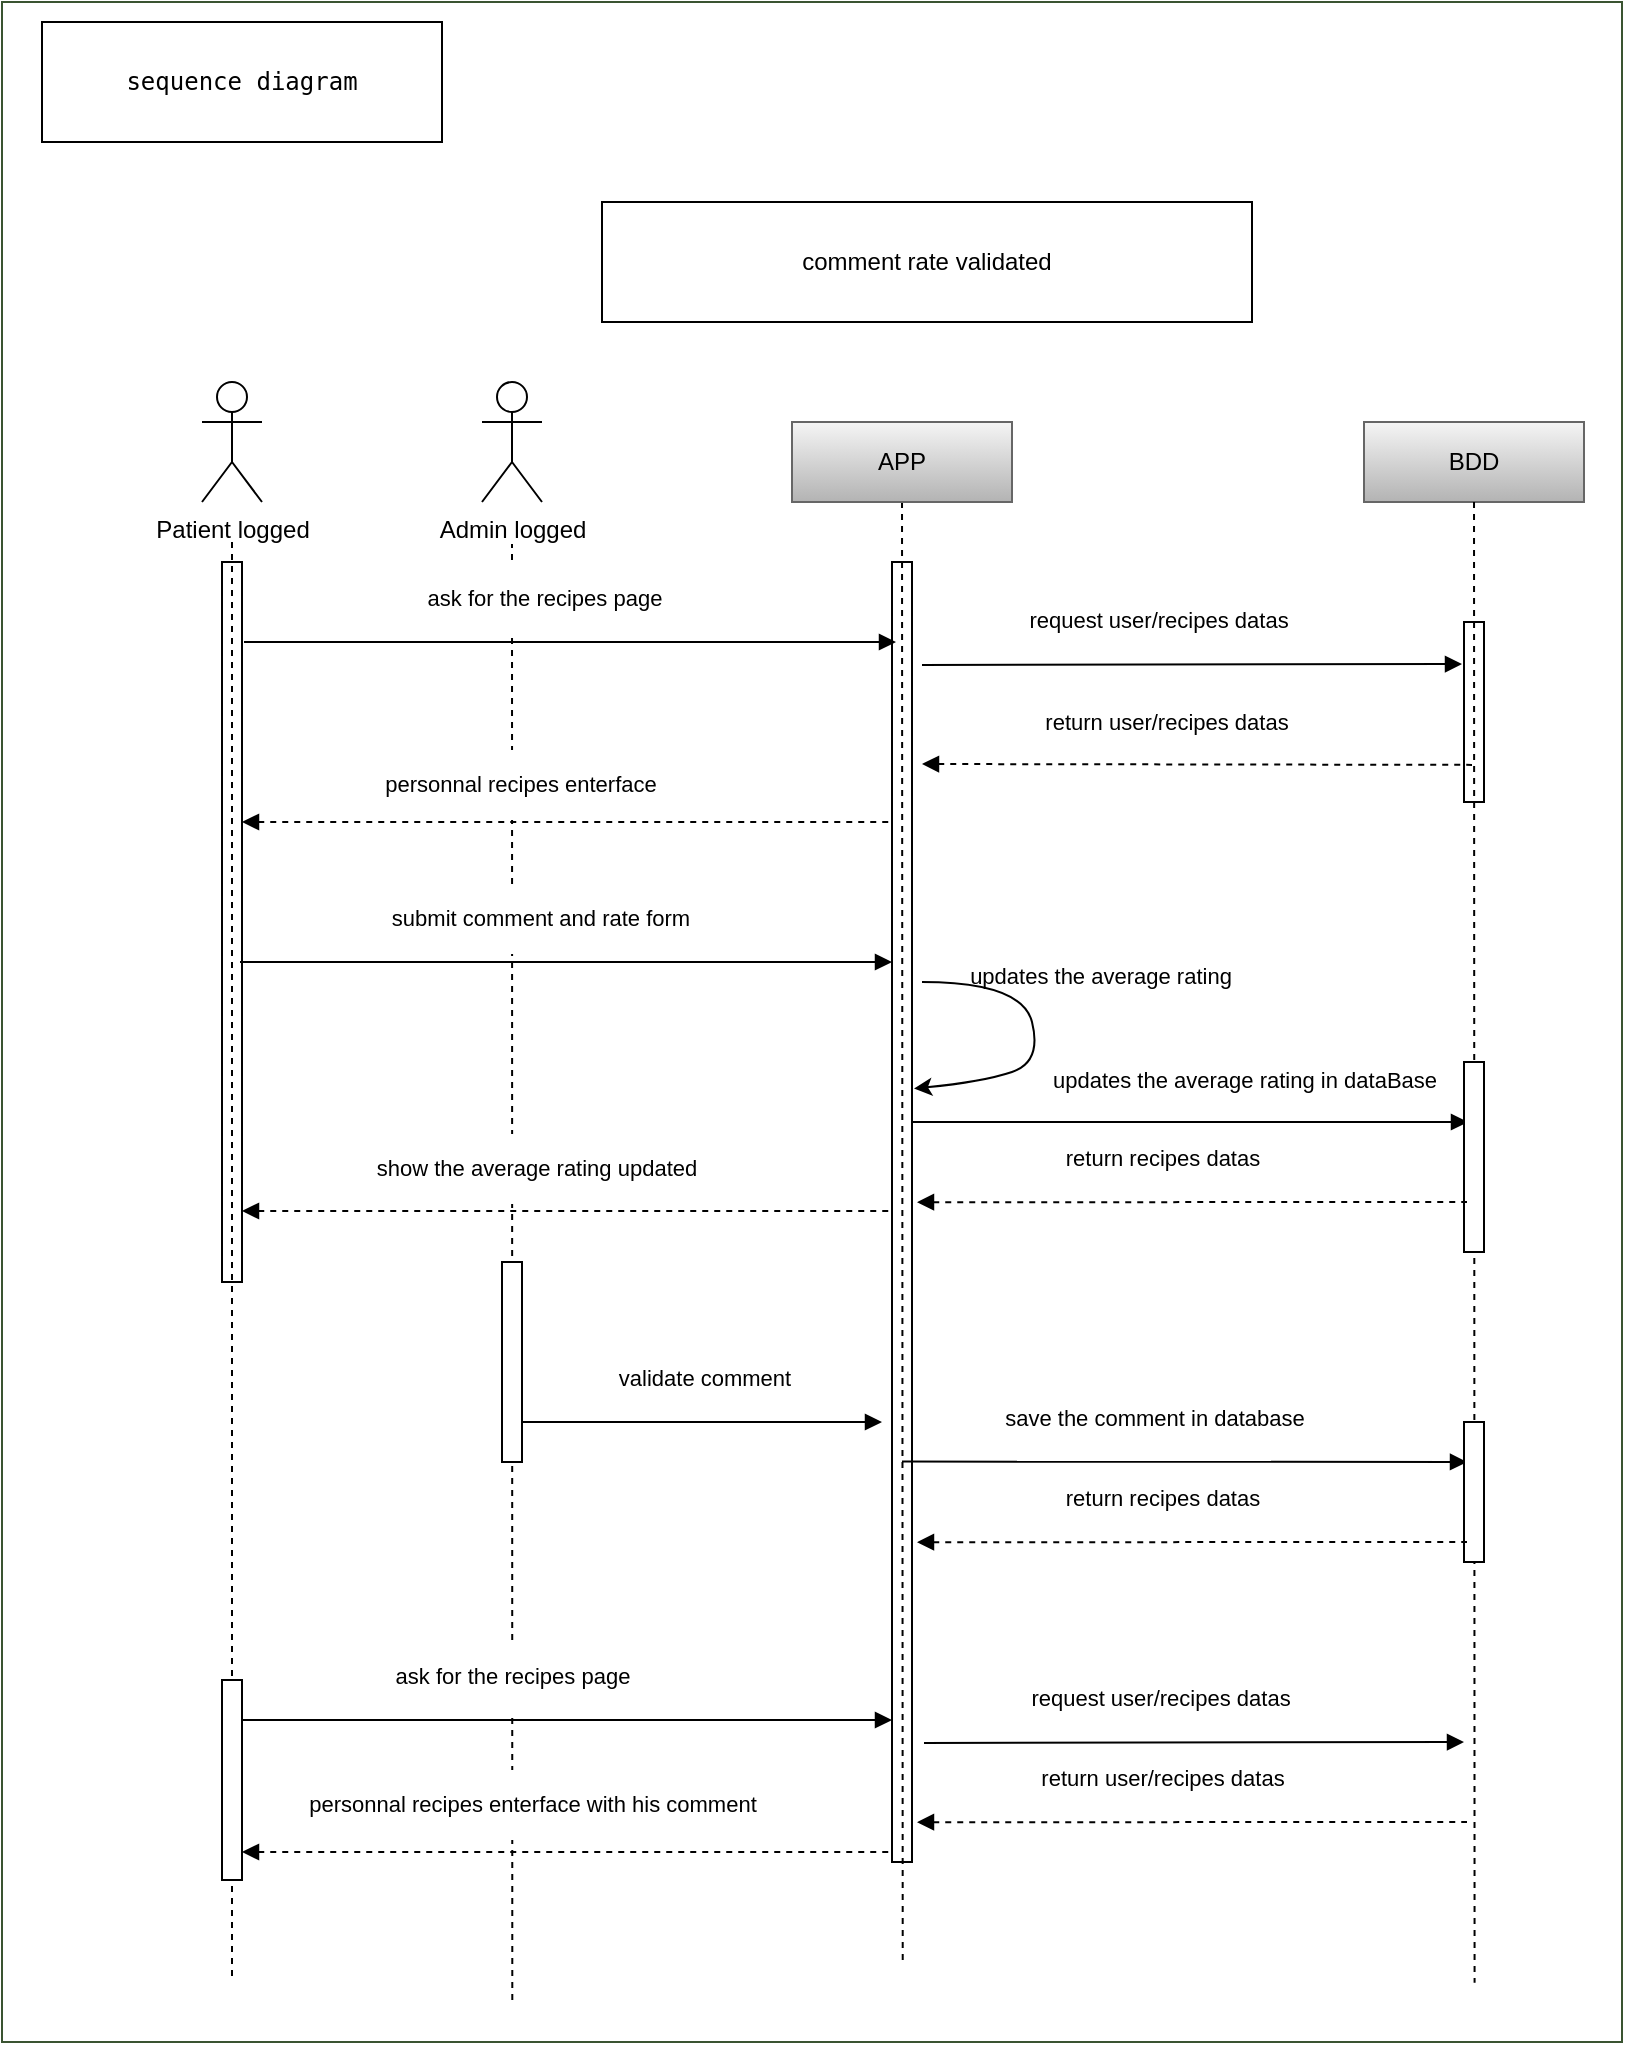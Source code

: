 <mxfile>
    <diagram id="AN1jI172gzFupl1CIArq" name="Page-1">
        <mxGraphModel dx="2258" dy="-1534" grid="1" gridSize="10" guides="1" tooltips="1" connect="1" arrows="1" fold="1" page="1" pageScale="1" pageWidth="827" pageHeight="1169" math="0" shadow="0">
            <root>
                <mxCell id="0"/>
                <mxCell id="1" parent="0"/>
                <mxCell id="153" value="diagramme de classes" style="rounded=0;whiteSpace=wrap;html=1;" vertex="1" parent="1">
                    <mxGeometry x="30" y="3450" width="200" height="60" as="geometry"/>
                </mxCell>
                <mxCell id="154" value="App" style="rounded=0;whiteSpace=wrap;html=1;fontFamily=Helvetica;fontSize=30;fontColor=#ffffff;verticalAlign=top;fillColor=#FFFFFF;strokeColor=#3A5431;backgroundOutline=0;" vertex="1" parent="1">
                    <mxGeometry x="-20" y="2760" width="810" height="1020" as="geometry"/>
                </mxCell>
                <mxCell id="155" value="&lt;pre dir=&quot;ltr&quot; data-ved=&quot;2ahUKEwjTnIHI8ouDAxXJUKQEHYWSAA4Q3ewLegQIBRAP&quot; style=&quot;text-align:left&quot; id=&quot;tw-target-text&quot; data-placeholder=&quot;Traduction&quot; class=&quot;tw-data-text tw-text-large tw-ta&quot;&gt;&lt;span lang=&quot;en&quot; class=&quot;Y2IQFc&quot;&gt;sequence diagram&lt;/span&gt;&lt;/pre&gt;" style="rounded=0;whiteSpace=wrap;html=1;fontColor=#000000;labelBackgroundColor=#FFFFFF;strokeColor=#000000;fillColor=#FFFFFF;" vertex="1" parent="1">
                    <mxGeometry y="2770" width="200" height="60" as="geometry"/>
                </mxCell>
                <mxCell id="156" value="Patient logged" style="shape=umlActor;verticalLabelPosition=bottom;verticalAlign=top;html=1;fontColor=#000000;labelBackgroundColor=#FFFFFF;strokeColor=#000000;" vertex="1" parent="1">
                    <mxGeometry x="80" y="2950" width="30" height="60" as="geometry"/>
                </mxCell>
                <mxCell id="157" value="" style="html=1;points=[];perimeter=orthogonalPerimeter;fontColor=#000000;labelBackgroundColor=#FFFFFF;" vertex="1" parent="1">
                    <mxGeometry x="90" y="3040" width="10" height="360" as="geometry"/>
                </mxCell>
                <mxCell id="158" value="" style="html=1;points=[];perimeter=orthogonalPerimeter;fontColor=#000000;labelBackgroundColor=#FFFFFF;" vertex="1" parent="1">
                    <mxGeometry x="425" y="3040" width="10" height="650" as="geometry"/>
                </mxCell>
                <mxCell id="159" value="" style="html=1;points=[];perimeter=orthogonalPerimeter;fontColor=#000000;labelBackgroundColor=#FFFFFF;" vertex="1" parent="1">
                    <mxGeometry x="711" y="3070" width="10" height="90" as="geometry"/>
                </mxCell>
                <mxCell id="160" style="edgeStyle=none;html=1;dashed=1;fontFamily=Helvetica;startArrow=none;startFill=0;endArrow=none;endFill=0;fontColor=#000000;labelBackgroundColor=#FFFFFF;strokeColor=#000000;entryX=0.556;entryY=0.961;entryDx=0;entryDy=0;entryPerimeter=0;" edge="1" parent="1" source="161" target="154">
                    <mxGeometry relative="1" as="geometry">
                        <mxPoint x="430" y="3550.0" as="targetPoint"/>
                    </mxGeometry>
                </mxCell>
                <mxCell id="161" value="APP" style="rounded=0;whiteSpace=wrap;html=1;labelBackgroundColor=none;fillColor=#f5f5f5;strokeColor=#666666;gradientColor=#b3b3b3;fontColor=#000000;" vertex="1" parent="1">
                    <mxGeometry x="375" y="2970" width="110" height="40" as="geometry"/>
                </mxCell>
                <mxCell id="162" value="BDD" style="rounded=0;whiteSpace=wrap;html=1;labelBackgroundColor=none;fillColor=#f5f5f5;strokeColor=#666666;gradientColor=#b3b3b3;fontColor=#000000;" vertex="1" parent="1">
                    <mxGeometry x="661" y="2970" width="110" height="40" as="geometry"/>
                </mxCell>
                <mxCell id="163" value="comment rate validated" style="rounded=0;whiteSpace=wrap;html=1;fontColor=#000000;labelBackgroundColor=#FFFFFF;fillColor=#FFFFFF;strokeColor=#000000;" vertex="1" parent="1">
                    <mxGeometry x="280" y="2860" width="325" height="60" as="geometry"/>
                </mxCell>
                <mxCell id="164" style="edgeStyle=none;html=1;endArrow=block;endFill=1;fontColor=#000000;labelBackgroundColor=#FFFFFF;strokeColor=#000000;" edge="1" parent="1">
                    <mxGeometry relative="1" as="geometry">
                        <mxPoint x="440.0" y="3091.44" as="sourcePoint"/>
                        <mxPoint x="710.0" y="3091" as="targetPoint"/>
                    </mxGeometry>
                </mxCell>
                <mxCell id="165" value="&lt;pre dir=&quot;ltr&quot; data-ved=&quot;2ahUKEwiWief8te6CAxUTfqQEHRUeBPsQ3ewLegQICBAP&quot; style=&quot;text-align:left&quot; id=&quot;tw-target-text&quot; data-placeholder=&quot;Traduction&quot; class=&quot;tw-data-text tw-text-large tw-ta&quot;&gt;&lt;font face=&quot;Helvetica&quot;&gt;request user/recipes datas&lt;/font&gt;&lt;/pre&gt;" style="edgeLabel;html=1;align=center;verticalAlign=middle;resizable=0;points=[];fontColor=#000000;labelBackgroundColor=#FFFFFF;" vertex="1" connectable="0" parent="164">
                    <mxGeometry x="0.172" y="-1" relative="1" as="geometry">
                        <mxPoint x="-40" y="-23" as="offset"/>
                    </mxGeometry>
                </mxCell>
                <mxCell id="166" style="edgeStyle=none;html=1;endArrow=none;endFill=0;startArrow=block;startFill=1;dashed=1;fontColor=#000000;labelBackgroundColor=#FFFFFF;strokeColor=#000000;" edge="1" parent="1">
                    <mxGeometry relative="1" as="geometry">
                        <mxPoint x="440.0" y="3141" as="sourcePoint"/>
                        <mxPoint x="715.0" y="3141.44" as="targetPoint"/>
                    </mxGeometry>
                </mxCell>
                <mxCell id="167" value="&lt;pre dir=&quot;ltr&quot; data-ved=&quot;2ahUKEwiWief8te6CAxUTfqQEHRUeBPsQ3ewLegQICBAP&quot; style=&quot;text-align:left&quot; id=&quot;tw-target-text&quot; data-placeholder=&quot;Traduction&quot; class=&quot;tw-data-text tw-text-large tw-ta&quot;&gt;&lt;font face=&quot;Helvetica&quot;&gt;return user/recipes datas&lt;/font&gt;&lt;/pre&gt;" style="edgeLabel;html=1;align=center;verticalAlign=middle;resizable=0;points=[];fontColor=#000000;labelBackgroundColor=#FFFFFF;" vertex="1" connectable="0" parent="166">
                    <mxGeometry x="0.172" y="-1" relative="1" as="geometry">
                        <mxPoint x="-39" y="-23" as="offset"/>
                    </mxGeometry>
                </mxCell>
                <mxCell id="168" value="&lt;br&gt;" style="edgeLabel;html=1;align=center;verticalAlign=middle;resizable=0;points=[];fontFamily=Helvetica;fontColor=#000000;labelBackgroundColor=#FFFFFF;" vertex="1" connectable="0" parent="166">
                    <mxGeometry x="0.683" y="-1" relative="1" as="geometry">
                        <mxPoint as="offset"/>
                    </mxGeometry>
                </mxCell>
                <mxCell id="169" style="edgeStyle=none;html=1;dashed=1;fontFamily=Helvetica;startArrow=none;startFill=0;endArrow=none;endFill=0;fontColor=#000000;labelBackgroundColor=#FFFFFF;strokeColor=#000000;entryX=0.315;entryY=0.98;entryDx=0;entryDy=0;entryPerimeter=0;" edge="1" parent="1" target="154">
                    <mxGeometry relative="1" as="geometry">
                        <mxPoint x="234.5" y="3550" as="targetPoint"/>
                        <mxPoint x="235.0" y="3030" as="sourcePoint"/>
                    </mxGeometry>
                </mxCell>
                <mxCell id="170" style="edgeStyle=none;html=1;entryX=0.1;entryY=0.073;entryDx=0;entryDy=0;entryPerimeter=0;endArrow=block;endFill=1;fontColor=#000000;labelBackgroundColor=#FFFFFF;strokeColor=#000000;" edge="1" parent="1">
                    <mxGeometry relative="1" as="geometry">
                        <mxPoint x="99" y="3240" as="sourcePoint"/>
                        <mxPoint x="425.0" y="3240" as="targetPoint"/>
                    </mxGeometry>
                </mxCell>
                <mxCell id="171" value="&lt;pre dir=&quot;ltr&quot; data-ved=&quot;2ahUKEwiWief8te6CAxUTfqQEHRUeBPsQ3ewLegQICBAP&quot; style=&quot;text-align:left&quot; id=&quot;tw-target-text&quot; data-placeholder=&quot;Traduction&quot; class=&quot;tw-data-text tw-text-large tw-ta&quot;&gt;&lt;span lang=&quot;en&quot; class=&quot;Y2IQFc&quot;&gt;&lt;font face=&quot;Helvetica&quot;&gt;submit comment and rate form&lt;/font&gt;&lt;/span&gt;&lt;/pre&gt;" style="edgeLabel;html=1;align=center;verticalAlign=middle;resizable=0;points=[];fontColor=#000000;labelBackgroundColor=#FFFFFF;" vertex="1" connectable="0" parent="170">
                    <mxGeometry x="0.172" y="-1" relative="1" as="geometry">
                        <mxPoint x="-41" y="-23" as="offset"/>
                    </mxGeometry>
                </mxCell>
                <mxCell id="172" style="edgeStyle=none;html=1;endArrow=block;endFill=1;fontColor=#000000;labelBackgroundColor=#FFFFFF;strokeColor=#000000;" edge="1" parent="1">
                    <mxGeometry relative="1" as="geometry">
                        <mxPoint x="435.5" y="3320" as="sourcePoint"/>
                        <mxPoint x="713.0" y="3320" as="targetPoint"/>
                    </mxGeometry>
                </mxCell>
                <mxCell id="173" value="&lt;pre dir=&quot;ltr&quot; data-ved=&quot;2ahUKEwiWief8te6CAxUTfqQEHRUeBPsQ3ewLegQICBAP&quot; style=&quot;text-align:left&quot; id=&quot;tw-target-text&quot; data-placeholder=&quot;Traduction&quot; class=&quot;tw-data-text tw-text-large tw-ta&quot;&gt;&lt;pre dir=&quot;ltr&quot; data-ved=&quot;2ahUKEwjTnIHI8ouDAxXJUKQEHYWSAA4Q3ewLegQIBRAP&quot; id=&quot;tw-target-text&quot; data-placeholder=&quot;Traduction&quot; class=&quot;tw-data-text tw-text-large tw-ta&quot;&gt;&lt;span lang=&quot;en&quot; class=&quot;Y2IQFc&quot;&gt;&lt;font face=&quot;Helvetica&quot;&gt;updates the average rating in dataBase&lt;/font&gt;&lt;/span&gt;&lt;/pre&gt;&lt;/pre&gt;" style="edgeLabel;html=1;align=center;verticalAlign=middle;resizable=0;points=[];fontColor=#000000;labelBackgroundColor=#FFFFFF;" vertex="1" connectable="0" parent="172">
                    <mxGeometry x="0.172" y="-1" relative="1" as="geometry">
                        <mxPoint x="3" y="-22" as="offset"/>
                    </mxGeometry>
                </mxCell>
                <mxCell id="174" value="Admin logged" style="shape=umlActor;verticalLabelPosition=bottom;verticalAlign=top;html=1;fontColor=#000000;labelBackgroundColor=#FFFFFF;strokeColor=#000000;" vertex="1" parent="1">
                    <mxGeometry x="220" y="2950" width="30" height="60" as="geometry"/>
                </mxCell>
                <mxCell id="175" value="" style="html=1;points=[];perimeter=orthogonalPerimeter;fontColor=#000000;labelBackgroundColor=#FFFFFF;" vertex="1" parent="1">
                    <mxGeometry x="230" y="3390" width="10" height="100" as="geometry"/>
                </mxCell>
                <mxCell id="176" style="edgeStyle=none;html=1;endArrow=block;endFill=1;fontColor=#000000;labelBackgroundColor=#FFFFFF;strokeColor=#000000;" edge="1" parent="1">
                    <mxGeometry relative="1" as="geometry">
                        <mxPoint x="240.0" y="3470" as="sourcePoint"/>
                        <mxPoint x="420.0" y="3470" as="targetPoint"/>
                    </mxGeometry>
                </mxCell>
                <mxCell id="177" value="&lt;pre dir=&quot;ltr&quot; data-ved=&quot;2ahUKEwiWief8te6CAxUTfqQEHRUeBPsQ3ewLegQICBAP&quot; style=&quot;text-align:left&quot; id=&quot;tw-target-text&quot; data-placeholder=&quot;Traduction&quot; class=&quot;tw-data-text tw-text-large tw-ta&quot;&gt;&lt;span lang=&quot;en&quot; class=&quot;Y2IQFc&quot;&gt;&lt;font face=&quot;Helvetica&quot;&gt;validate comment&lt;/font&gt;&lt;/span&gt;&lt;/pre&gt;" style="edgeLabel;html=1;align=center;verticalAlign=middle;resizable=0;points=[];fontColor=#000000;labelBackgroundColor=#FFFFFF;" vertex="1" connectable="0" parent="176">
                    <mxGeometry x="0.172" y="-1" relative="1" as="geometry">
                        <mxPoint x="-15" y="-23" as="offset"/>
                    </mxGeometry>
                </mxCell>
                <mxCell id="178" value="&lt;pre dir=&quot;ltr&quot; data-ved=&quot;2ahUKEwiWief8te6CAxUTfqQEHRUeBPsQ3ewLegQICBAP&quot; style=&quot;text-align:left&quot; id=&quot;tw-target-text&quot; data-placeholder=&quot;Traduction&quot; class=&quot;tw-data-text tw-text-large tw-ta&quot;&gt;&lt;div class=&quot;QmZWSe&quot;&gt;&lt;div class=&quot;DHcWmd&quot;&gt;&lt;/div&gt;&lt;/div&gt;&lt;div class=&quot;oSioSc&quot;&gt;&lt;div id=&quot;tw-target&quot;&gt;&lt;div data-entityname=&quot;Google Translate&quot; data-attrid=&quot;tw-targetArea&quot; class=&quot;g9WsWb PZPZlf&quot; id=&quot;kAz1tf&quot;&gt;&lt;div tabindex=&quot;0&quot; id=&quot;tw-target-text-container&quot; class=&quot;tw-ta-container F0azHf tw-nfl&quot;&gt;&lt;pre dir=&quot;ltr&quot; data-ved=&quot;2ahUKEwjTnIHI8ouDAxXJUKQEHYWSAA4Q3ewLegQIBRAP&quot; id=&quot;tw-target-text&quot; data-placeholder=&quot;Traduction&quot; class=&quot;tw-data-text tw-text-large tw-ta&quot;&gt;&lt;span lang=&quot;en&quot; class=&quot;Y2IQFc&quot;&gt;&lt;font face=&quot;Helvetica&quot;&gt;updates the average rating&lt;/font&gt;&lt;/span&gt;&lt;/pre&gt;&lt;/div&gt;&lt;/div&gt;&lt;/div&gt;&lt;/div&gt;&lt;/pre&gt;" style="edgeLabel;html=1;align=center;verticalAlign=middle;resizable=0;points=[];fontColor=#000000;labelBackgroundColor=none;" vertex="1" connectable="0" parent="1">
                    <mxGeometry x="485" y="2820" as="geometry">
                        <mxPoint x="44" y="427" as="offset"/>
                    </mxGeometry>
                </mxCell>
                <mxCell id="179" style="edgeStyle=none;html=1;entryX=0.1;entryY=0.073;entryDx=0;entryDy=0;entryPerimeter=0;endArrow=none;endFill=0;startArrow=block;startFill=1;dashed=1;fontColor=#000000;labelBackgroundColor=#FFFFFF;strokeColor=#000000;" edge="1" parent="1" source="157">
                    <mxGeometry relative="1" as="geometry">
                        <mxPoint x="239.667" y="3360" as="sourcePoint"/>
                        <mxPoint x="425.0" y="3364.5" as="targetPoint"/>
                    </mxGeometry>
                </mxCell>
                <mxCell id="180" value="&lt;pre dir=&quot;ltr&quot; data-ved=&quot;2ahUKEwiWief8te6CAxUTfqQEHRUeBPsQ3ewLegQICBAP&quot; style=&quot;text-align:left&quot; id=&quot;tw-target-text&quot; data-placeholder=&quot;Traduction&quot; class=&quot;tw-data-text tw-text-large tw-ta&quot;&gt;&lt;font face=&quot;Helvetica&quot;&gt;show the average rating updated&lt;/font&gt;&lt;/pre&gt;" style="edgeLabel;html=1;align=center;verticalAlign=middle;resizable=0;points=[];fontColor=#000000;labelBackgroundColor=#FFFFFF;" vertex="1" connectable="0" parent="179">
                    <mxGeometry x="0.172" y="-1" relative="1" as="geometry">
                        <mxPoint x="-44" y="-23" as="offset"/>
                    </mxGeometry>
                </mxCell>
                <mxCell id="181" style="edgeStyle=none;html=1;entryX=0.1;entryY=0.073;entryDx=0;entryDy=0;entryPerimeter=0;endArrow=block;endFill=1;fontColor=#000000;labelBackgroundColor=#FFFFFF;strokeColor=#000000;" edge="1" parent="1">
                    <mxGeometry relative="1" as="geometry">
                        <mxPoint x="101" y="3080" as="sourcePoint"/>
                        <mxPoint x="427" y="3080" as="targetPoint"/>
                    </mxGeometry>
                </mxCell>
                <mxCell id="182" value="&lt;pre dir=&quot;ltr&quot; data-ved=&quot;2ahUKEwiWief8te6CAxUTfqQEHRUeBPsQ3ewLegQICBAP&quot; style=&quot;text-align:left&quot; id=&quot;tw-target-text&quot; data-placeholder=&quot;Traduction&quot; class=&quot;tw-data-text tw-text-large tw-ta&quot;&gt;&lt;span lang=&quot;en&quot; class=&quot;Y2IQFc&quot;&gt;&lt;font face=&quot;Helvetica&quot;&gt;ask for the recipes page&lt;/font&gt;&lt;/span&gt;&lt;/pre&gt;" style="edgeLabel;html=1;align=center;verticalAlign=middle;resizable=0;points=[];fontColor=#000000;labelBackgroundColor=#FFFFFF;" vertex="1" connectable="0" parent="181">
                    <mxGeometry x="0.172" y="-1" relative="1" as="geometry">
                        <mxPoint x="-41" y="-23" as="offset"/>
                    </mxGeometry>
                </mxCell>
                <mxCell id="183" style="edgeStyle=none;html=1;entryX=0.1;entryY=0.073;entryDx=0;entryDy=0;entryPerimeter=0;endArrow=none;endFill=0;startArrow=block;startFill=1;dashed=1;fontColor=#000000;labelBackgroundColor=#FFFFFF;strokeColor=#000000;" edge="1" parent="1">
                    <mxGeometry relative="1" as="geometry">
                        <mxPoint x="100.0" y="3170" as="sourcePoint"/>
                        <mxPoint x="425.0" y="3170" as="targetPoint"/>
                    </mxGeometry>
                </mxCell>
                <mxCell id="184" value="&lt;pre dir=&quot;ltr&quot; data-ved=&quot;2ahUKEwiWief8te6CAxUTfqQEHRUeBPsQ3ewLegQICBAP&quot; style=&quot;text-align:left&quot; id=&quot;tw-target-text&quot; data-placeholder=&quot;Traduction&quot; class=&quot;tw-data-text tw-text-large tw-ta&quot;&gt;&lt;font face=&quot;Helvetica&quot;&gt;personnal recipes enterface&lt;/font&gt;&lt;/pre&gt;" style="edgeLabel;html=1;align=center;verticalAlign=middle;resizable=0;points=[];fontColor=#000000;labelBackgroundColor=#FFFFFF;" vertex="1" connectable="0" parent="183">
                    <mxGeometry x="0.172" y="-1" relative="1" as="geometry">
                        <mxPoint x="-52" y="-20" as="offset"/>
                    </mxGeometry>
                </mxCell>
                <mxCell id="185" value="" style="curved=1;endArrow=classic;html=1;fontFamily=Helvetica;entryX=1.1;entryY=0.405;entryDx=0;entryDy=0;entryPerimeter=0;strokeColor=#000000;" edge="1" parent="1" target="158">
                    <mxGeometry width="50" height="50" relative="1" as="geometry">
                        <mxPoint x="440.0" y="3250" as="sourcePoint"/>
                        <mxPoint x="550" y="3340" as="targetPoint"/>
                        <Array as="points">
                            <mxPoint x="490" y="3250"/>
                            <mxPoint x="500" y="3290"/>
                            <mxPoint x="470" y="3300"/>
                        </Array>
                    </mxGeometry>
                </mxCell>
                <mxCell id="186" style="edgeStyle=none;html=1;endArrow=block;endFill=1;fontColor=#000000;labelBackgroundColor=#FFFFFF;strokeColor=#000000;exitX=0.5;exitY=0.692;exitDx=0;exitDy=0;exitPerimeter=0;" edge="1" parent="1" source="158">
                    <mxGeometry relative="1" as="geometry">
                        <mxPoint x="442.5" y="3490.44" as="sourcePoint"/>
                        <mxPoint x="712.5" y="3490" as="targetPoint"/>
                    </mxGeometry>
                </mxCell>
                <mxCell id="187" value="save the comment in database" style="edgeLabel;html=1;align=center;verticalAlign=middle;resizable=0;points=[];fontColor=#000000;labelBackgroundColor=#FFFFFF;" vertex="1" connectable="0" parent="186">
                    <mxGeometry x="0.172" y="-1" relative="1" as="geometry">
                        <mxPoint x="-40" y="-23" as="offset"/>
                    </mxGeometry>
                </mxCell>
                <mxCell id="188" style="edgeStyle=none;html=1;entryX=0.1;entryY=0.073;entryDx=0;entryDy=0;entryPerimeter=0;endArrow=block;endFill=1;fontColor=#000000;labelBackgroundColor=#FFFFFF;strokeColor=#000000;" edge="1" parent="1">
                    <mxGeometry relative="1" as="geometry">
                        <mxPoint x="99" y="3619" as="sourcePoint"/>
                        <mxPoint x="425.0" y="3619" as="targetPoint"/>
                    </mxGeometry>
                </mxCell>
                <mxCell id="189" value="&lt;pre dir=&quot;ltr&quot; data-ved=&quot;2ahUKEwiWief8te6CAxUTfqQEHRUeBPsQ3ewLegQICBAP&quot; style=&quot;text-align:left&quot; id=&quot;tw-target-text&quot; data-placeholder=&quot;Traduction&quot; class=&quot;tw-data-text tw-text-large tw-ta&quot;&gt;&lt;span lang=&quot;en&quot; class=&quot;Y2IQFc&quot;&gt;&lt;font face=&quot;Helvetica&quot;&gt;ask for the recipes page&lt;/font&gt;&lt;/span&gt;&lt;/pre&gt;" style="edgeLabel;html=1;align=center;verticalAlign=middle;resizable=0;points=[];fontColor=#000000;labelBackgroundColor=#FFFFFF;" vertex="1" connectable="0" parent="188">
                    <mxGeometry x="0.172" y="-1" relative="1" as="geometry">
                        <mxPoint x="-55" y="-23" as="offset"/>
                    </mxGeometry>
                </mxCell>
                <mxCell id="190" style="edgeStyle=none;html=1;entryX=0.1;entryY=0.073;entryDx=0;entryDy=0;entryPerimeter=0;endArrow=none;endFill=0;startArrow=block;startFill=1;dashed=1;fontColor=#000000;labelBackgroundColor=#FFFFFF;strokeColor=#000000;exitX=1;exitY=0.7;exitDx=0;exitDy=0;exitPerimeter=0;" edge="1" parent="1">
                    <mxGeometry relative="1" as="geometry">
                        <mxPoint x="100.0" y="3685" as="sourcePoint"/>
                        <mxPoint x="425.0" y="3685" as="targetPoint"/>
                    </mxGeometry>
                </mxCell>
                <mxCell id="191" value="&lt;pre dir=&quot;ltr&quot; data-ved=&quot;2ahUKEwiWief8te6CAxUTfqQEHRUeBPsQ3ewLegQICBAP&quot; style=&quot;text-align:left&quot; id=&quot;tw-target-text&quot; data-placeholder=&quot;Traduction&quot; class=&quot;tw-data-text tw-text-large tw-ta&quot;&gt;&lt;font face=&quot;Helvetica&quot;&gt;personnal recipes enterface with his comment&lt;/font&gt;&lt;/pre&gt;" style="edgeLabel;html=1;align=center;verticalAlign=middle;resizable=0;points=[];fontColor=#000000;labelBackgroundColor=#FFFFFF;" vertex="1" connectable="0" parent="190">
                    <mxGeometry x="0.172" y="-1" relative="1" as="geometry">
                        <mxPoint x="-46" y="-25" as="offset"/>
                    </mxGeometry>
                </mxCell>
                <mxCell id="192" value="" style="edgeStyle=none;html=1;dashed=1;fontFamily=Helvetica;startArrow=none;startFill=0;endArrow=none;endFill=0;fontColor=#000000;labelBackgroundColor=#FFFFFF;strokeColor=#000000;entryX=0.909;entryY=0.971;entryDx=0;entryDy=0;entryPerimeter=0;" edge="1" parent="1" source="162" target="154">
                    <mxGeometry relative="1" as="geometry">
                        <mxPoint x="715.656" y="3660.24" as="targetPoint"/>
                        <mxPoint x="715.99" y="3010" as="sourcePoint"/>
                    </mxGeometry>
                </mxCell>
                <mxCell id="193" value="" style="html=1;points=[];perimeter=orthogonalPerimeter;fontColor=#000000;labelBackgroundColor=#FFFFFF;" vertex="1" parent="1">
                    <mxGeometry x="711" y="3290" width="10" height="95" as="geometry"/>
                </mxCell>
                <mxCell id="194" value="" style="html=1;points=[];perimeter=orthogonalPerimeter;fontColor=#000000;labelBackgroundColor=#FFFFFF;" vertex="1" parent="1">
                    <mxGeometry x="711" y="3470" width="10" height="70" as="geometry"/>
                </mxCell>
                <mxCell id="195" style="edgeStyle=none;html=1;endArrow=none;endFill=0;startArrow=block;startFill=1;dashed=1;exitX=1.5;exitY=0.523;exitDx=0;exitDy=0;exitPerimeter=0;fontColor=#000000;labelBackgroundColor=#FFFFFF;strokeColor=#000000;" edge="1" parent="1">
                    <mxGeometry relative="1" as="geometry">
                        <mxPoint x="437.5" y="3360.12" as="sourcePoint"/>
                        <mxPoint x="712.5" y="3360" as="targetPoint"/>
                    </mxGeometry>
                </mxCell>
                <mxCell id="196" value="&lt;pre dir=&quot;ltr&quot; data-ved=&quot;2ahUKEwiWief8te6CAxUTfqQEHRUeBPsQ3ewLegQICBAP&quot; style=&quot;text-align:left&quot; id=&quot;tw-target-text&quot; data-placeholder=&quot;Traduction&quot; class=&quot;tw-data-text tw-text-large tw-ta&quot;&gt;&lt;font face=&quot;Helvetica&quot;&gt;return recipes datas&lt;/font&gt;&lt;/pre&gt;" style="edgeLabel;html=1;align=center;verticalAlign=middle;resizable=0;points=[];fontColor=#000000;labelBackgroundColor=#FFFFFF;" vertex="1" connectable="0" parent="195">
                    <mxGeometry x="0.172" y="-1" relative="1" as="geometry">
                        <mxPoint x="-39" y="-23" as="offset"/>
                    </mxGeometry>
                </mxCell>
                <mxCell id="197" value="&lt;br&gt;" style="edgeLabel;html=1;align=center;verticalAlign=middle;resizable=0;points=[];fontFamily=Helvetica;fontColor=#000000;labelBackgroundColor=#FFFFFF;" vertex="1" connectable="0" parent="195">
                    <mxGeometry x="0.683" y="-1" relative="1" as="geometry">
                        <mxPoint as="offset"/>
                    </mxGeometry>
                </mxCell>
                <mxCell id="198" style="edgeStyle=none;html=1;endArrow=none;endFill=0;startArrow=block;startFill=1;dashed=1;exitX=1.5;exitY=0.523;exitDx=0;exitDy=0;exitPerimeter=0;fontColor=#000000;labelBackgroundColor=#FFFFFF;strokeColor=#000000;" edge="1" parent="1">
                    <mxGeometry relative="1" as="geometry">
                        <mxPoint x="437.5" y="3530.12" as="sourcePoint"/>
                        <mxPoint x="712.5" y="3530" as="targetPoint"/>
                    </mxGeometry>
                </mxCell>
                <mxCell id="199" value="&lt;pre dir=&quot;ltr&quot; data-ved=&quot;2ahUKEwiWief8te6CAxUTfqQEHRUeBPsQ3ewLegQICBAP&quot; style=&quot;text-align:left&quot; id=&quot;tw-target-text&quot; data-placeholder=&quot;Traduction&quot; class=&quot;tw-data-text tw-text-large tw-ta&quot;&gt;&lt;font face=&quot;Helvetica&quot;&gt;return recipes datas&lt;/font&gt;&lt;/pre&gt;" style="edgeLabel;html=1;align=center;verticalAlign=middle;resizable=0;points=[];fontColor=#000000;labelBackgroundColor=#FFFFFF;" vertex="1" connectable="0" parent="198">
                    <mxGeometry x="0.172" y="-1" relative="1" as="geometry">
                        <mxPoint x="-39" y="-23" as="offset"/>
                    </mxGeometry>
                </mxCell>
                <mxCell id="200" value="&lt;br&gt;" style="edgeLabel;html=1;align=center;verticalAlign=middle;resizable=0;points=[];fontFamily=Helvetica;fontColor=#000000;labelBackgroundColor=#FFFFFF;" vertex="1" connectable="0" parent="198">
                    <mxGeometry x="0.683" y="-1" relative="1" as="geometry">
                        <mxPoint as="offset"/>
                    </mxGeometry>
                </mxCell>
                <mxCell id="201" style="edgeStyle=none;html=1;endArrow=block;endFill=1;fontColor=#000000;labelBackgroundColor=#FFFFFF;strokeColor=#000000;" edge="1" parent="1">
                    <mxGeometry relative="1" as="geometry">
                        <mxPoint x="441" y="3630.44" as="sourcePoint"/>
                        <mxPoint x="711" y="3630" as="targetPoint"/>
                    </mxGeometry>
                </mxCell>
                <mxCell id="202" value="&lt;pre dir=&quot;ltr&quot; data-ved=&quot;2ahUKEwiWief8te6CAxUTfqQEHRUeBPsQ3ewLegQICBAP&quot; style=&quot;text-align:left&quot; id=&quot;tw-target-text&quot; data-placeholder=&quot;Traduction&quot; class=&quot;tw-data-text tw-text-large tw-ta&quot;&gt;&lt;font face=&quot;Helvetica&quot;&gt;request user/recipes datas&lt;/font&gt;&lt;/pre&gt;" style="edgeLabel;html=1;align=center;verticalAlign=middle;resizable=0;points=[];fontColor=#000000;labelBackgroundColor=#FFFFFF;" vertex="1" connectable="0" parent="201">
                    <mxGeometry x="0.172" y="-1" relative="1" as="geometry">
                        <mxPoint x="-40" y="-23" as="offset"/>
                    </mxGeometry>
                </mxCell>
                <mxCell id="203" style="edgeStyle=none;html=1;endArrow=none;endFill=0;startArrow=block;startFill=1;dashed=1;exitX=1.5;exitY=0.523;exitDx=0;exitDy=0;exitPerimeter=0;fontColor=#000000;labelBackgroundColor=#FFFFFF;strokeColor=#000000;" edge="1" parent="1">
                    <mxGeometry relative="1" as="geometry">
                        <mxPoint x="437.5" y="3670.12" as="sourcePoint"/>
                        <mxPoint x="712.5" y="3670" as="targetPoint"/>
                    </mxGeometry>
                </mxCell>
                <mxCell id="204" value="&lt;pre dir=&quot;ltr&quot; data-ved=&quot;2ahUKEwiWief8te6CAxUTfqQEHRUeBPsQ3ewLegQICBAP&quot; style=&quot;text-align:left&quot; id=&quot;tw-target-text&quot; data-placeholder=&quot;Traduction&quot; class=&quot;tw-data-text tw-text-large tw-ta&quot;&gt;&lt;font face=&quot;Helvetica&quot;&gt;return user/recipes datas&lt;/font&gt;&lt;/pre&gt;" style="edgeLabel;html=1;align=center;verticalAlign=middle;resizable=0;points=[];fontColor=#000000;labelBackgroundColor=#FFFFFF;" vertex="1" connectable="0" parent="203">
                    <mxGeometry x="0.172" y="-1" relative="1" as="geometry">
                        <mxPoint x="-39" y="-23" as="offset"/>
                    </mxGeometry>
                </mxCell>
                <mxCell id="205" value="&lt;br&gt;" style="edgeLabel;html=1;align=center;verticalAlign=middle;resizable=0;points=[];fontFamily=Helvetica;fontColor=#000000;labelBackgroundColor=#FFFFFF;" vertex="1" connectable="0" parent="203">
                    <mxGeometry x="0.683" y="-1" relative="1" as="geometry">
                        <mxPoint as="offset"/>
                    </mxGeometry>
                </mxCell>
                <mxCell id="206" value="" style="edgeStyle=none;html=1;dashed=1;fontFamily=Helvetica;startArrow=none;startFill=0;endArrow=none;endFill=0;fontColor=#000000;labelBackgroundColor=#FFFFFF;strokeColor=#000000;" edge="1" parent="1">
                    <mxGeometry relative="1" as="geometry">
                        <mxPoint x="95" y="3750" as="targetPoint"/>
                        <mxPoint x="95.0" y="3030" as="sourcePoint"/>
                    </mxGeometry>
                </mxCell>
                <mxCell id="207" value="" style="html=1;points=[];perimeter=orthogonalPerimeter;fontColor=#000000;labelBackgroundColor=#FFFFFF;" vertex="1" parent="1">
                    <mxGeometry x="90" y="3599" width="10" height="100" as="geometry"/>
                </mxCell>
            </root>
        </mxGraphModel>
    </diagram>
</mxfile>